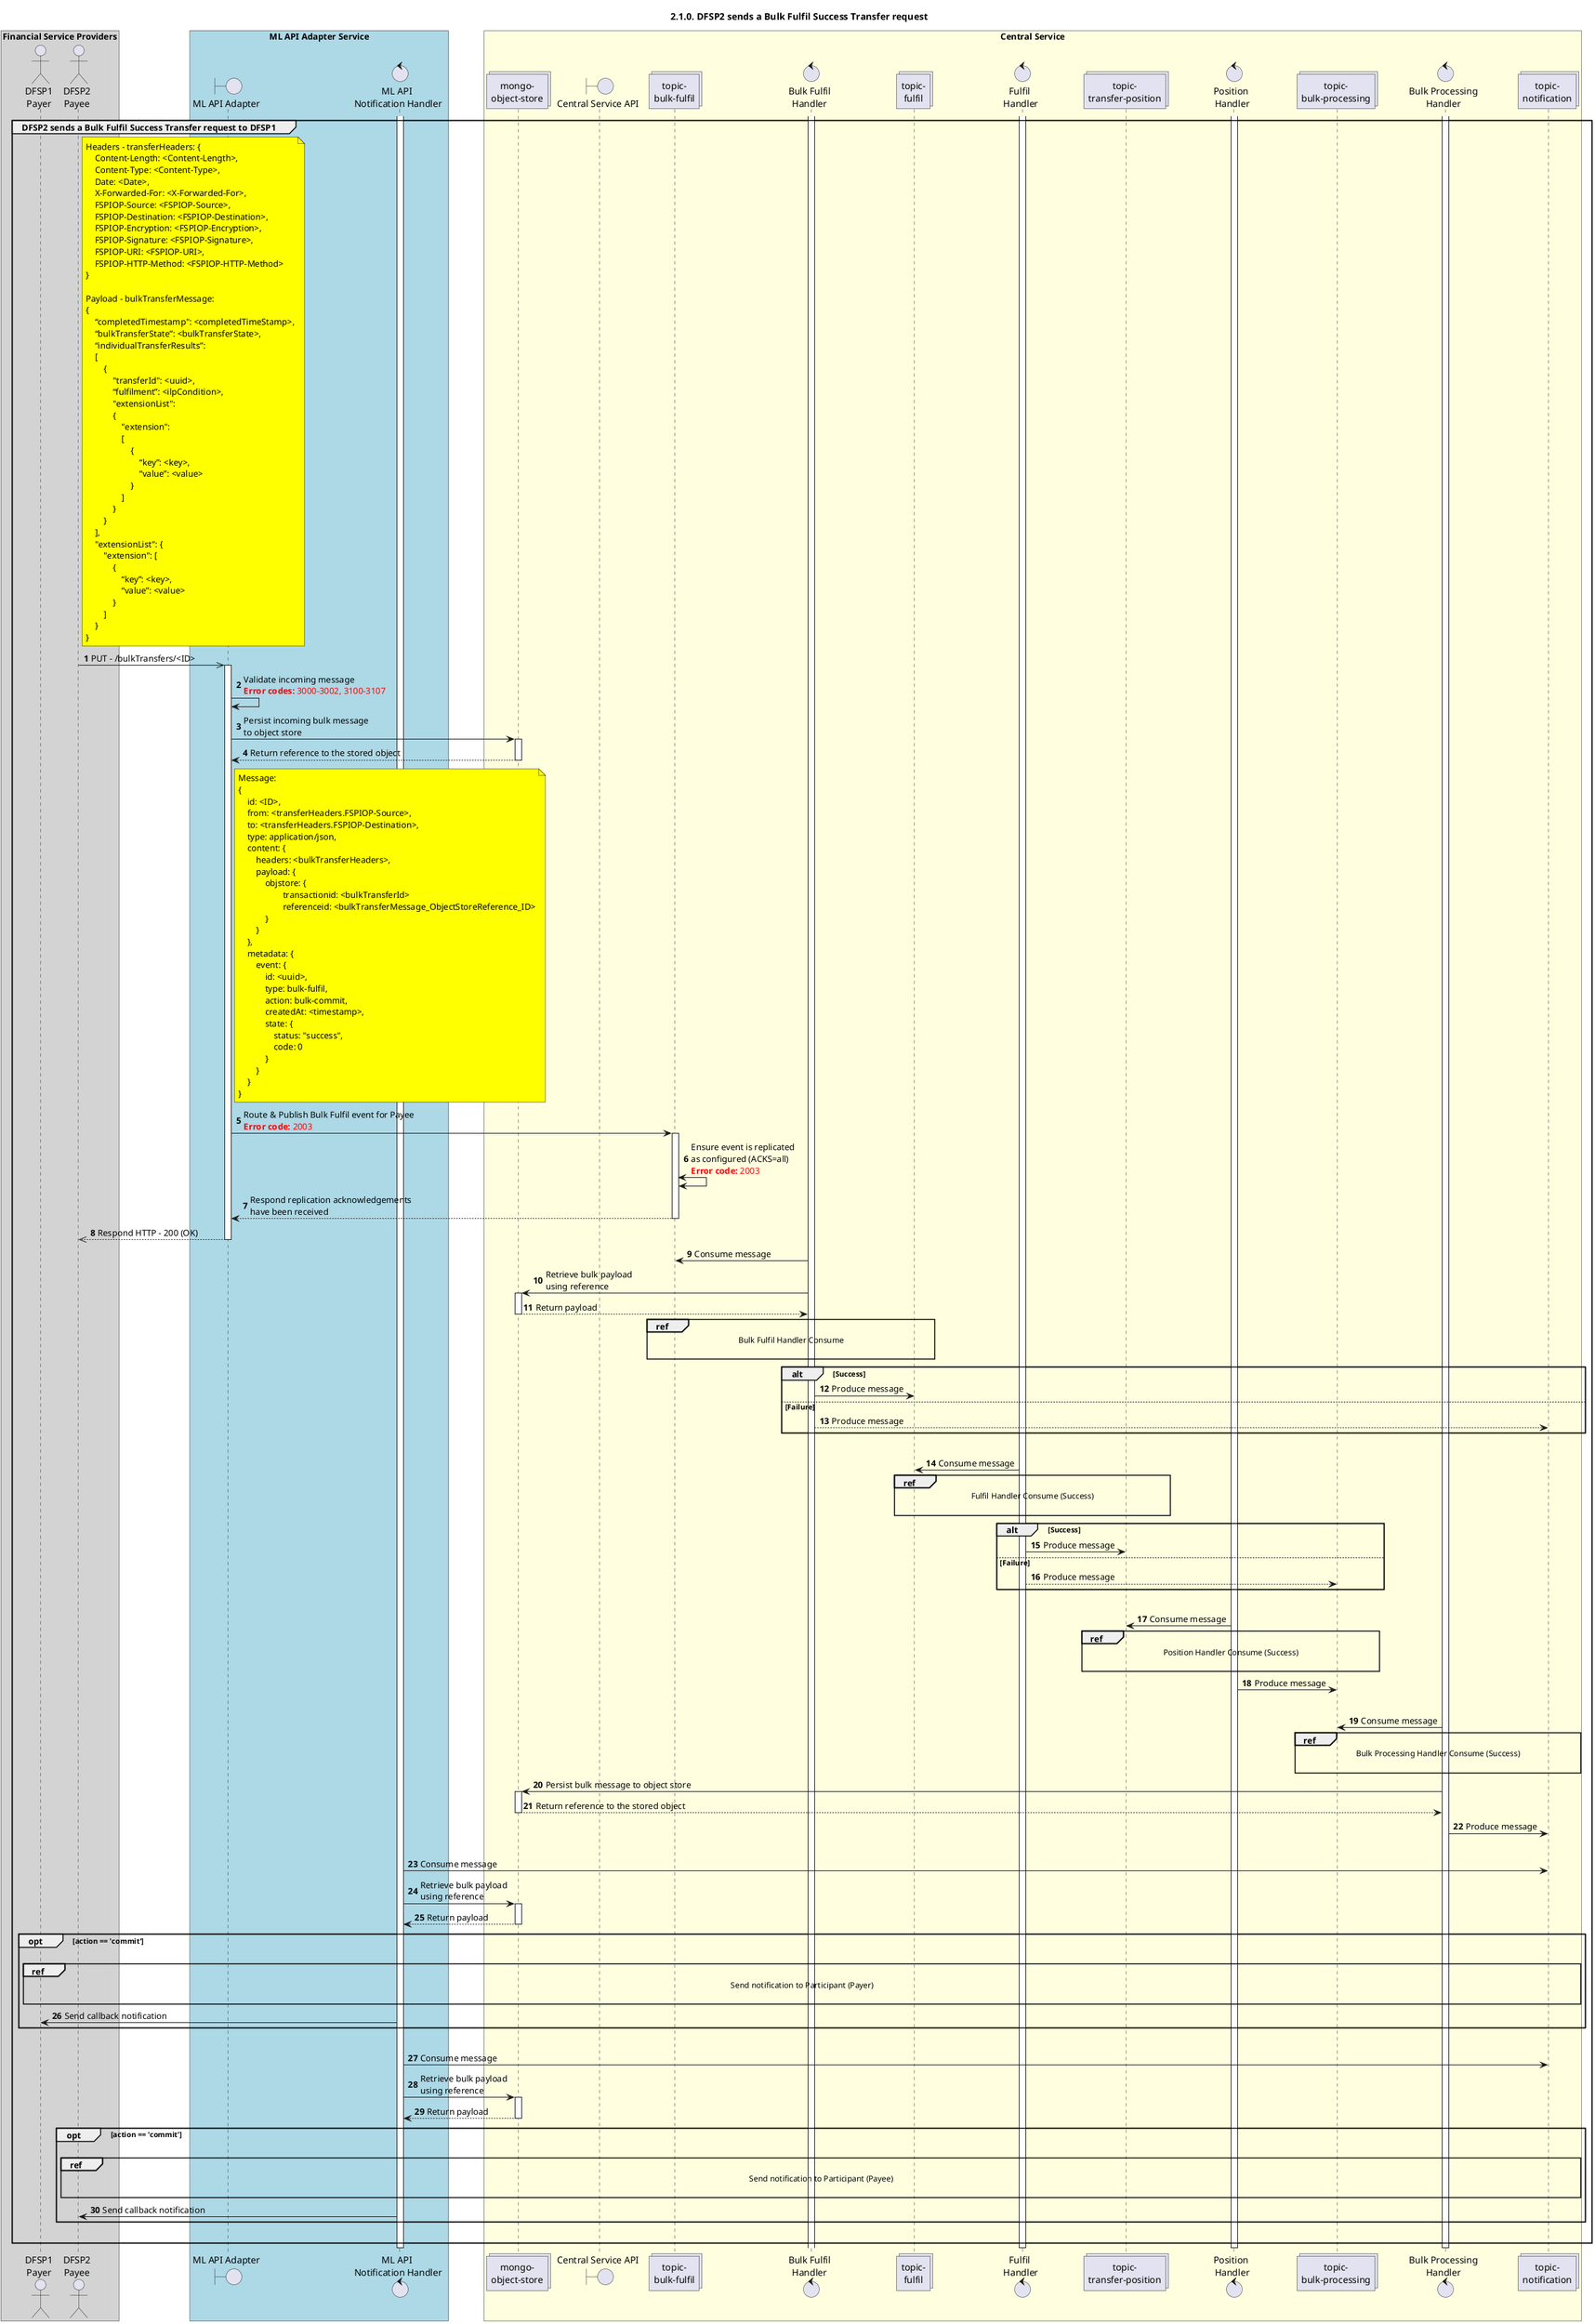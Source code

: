 /'*****
 License
 --------------
 Copyright © 2017 Bill & Melinda Gates Foundation
 The Mojaloop files are made available by the Bill & Melinda Gates Foundation under the Apache License, Version 2.0 (the "License") and you may not use these files except in compliance with the License. You may obtain a copy of the License at
 http://www.apache.org/licenses/LICENSE-2.0
 Unless required by applicable law or agreed to in writing, the Mojaloop files are distributed on an "AS IS" BASIS, WITHOUT WARRANTIES OR CONDITIONS OF ANY KIND, either express or implied. See the License for the specific language governing permissions and limitations under the License.
 Contributors
 --------------
 This is the official list of the Mojaloop project contributors for this file.
 Names of the original copyright holders (individuals or organizations)
 should be listed with a '*' in the first column. People who have
 contributed from an organization can be listed under the organization
 that actually holds the copyright for their contributions (see the
 Gates Foundation organization for an example). Those individuals should have
 their names indented and be marked with a '-'. Email address can be added
 optionally within square brackets <email>.
 * Gates Foundation
 - Name Surname <name.surname@gatesfoundation.com>

 * Georgi Georgiev <georgi.georgiev@modusbox.com>
 --------------
 ******'/

@startuml
' declate title
title 2.1.0. DFSP2 sends a Bulk Fulfil Success Transfer request

autonumber

' Actor Keys:
'   boundary - APIs/Interfaces, etc
'   collections - Kafka Topics
'   control - Kafka Consumers
'   entity - Database Access Objects
'   database - Database Persistance Store

' declare actors
actor "DFSP1\nPayer" as DFSP1
actor "DFSP2\nPayee" as DFSP2
boundary "ML API Adapter" as MLAPI
control "ML API \nNotification Handler" as NOTIFY_HANDLER
collections "mongo-\nobject-store" as OBJECT_STORE
boundary "Central Service API" as CSAPI
collections "topic-\nbulk-fulfil" as TOPIC_BULK_FULFIL
control "Bulk Fulfil\nHandler" as BULK_FULFIL_HANDLER
collections "topic-\nfulfil" as TOPIC_FULFIL
control "Fulfil \nHandler" as FULF_HANDLER
collections "topic-\ntransfer-position" as TOPIC_TRANSFER_POSITION
control "Position \nHandler" as POS_HANDLER
collections "topic-\nbulk-processing" as TOPIC_BULK_PROCESSING
control "Bulk Processing\nHandler" as BULK_PROC_HANDLER
collections "topic-\nnotification" as TOPIC_NOTIFICATIONS

box "Financial Service Providers" #lightGray
	participant DFSP1
	participant DFSP2
end box

box "ML API Adapter Service" #LightBlue
	participant MLAPI
	participant NOTIFY_HANDLER
end box

box "Central Service" #LightYellow
    participant OBJECT_STORE
    participant CSAPI
    participant TOPIC_BULK_FULFIL
    participant BULK_FULFIL_HANDLER
	participant TOPIC_FULFIL
    participant FULF_HANDLER
    participant TOPIC_TRANSFER_POSITION
    participant POS_HANDLER
    participant TOPIC_BULK_PROCESSING
    participant BULK_PROC_HANDLER
    participant TOPIC_NOTIFICATIONS
end box

' start flow
activate NOTIFY_HANDLER
activate BULK_FULFIL_HANDLER
activate FULF_HANDLER
activate POS_HANDLER
activate BULK_PROC_HANDLER
group DFSP2 sends a Bulk Fulfil Success Transfer request to DFSP1
    note right of DFSP2 #yellow
        Headers - transferHeaders: {
            Content-Length: <Content-Length>,
            Content-Type: <Content-Type>,
            Date: <Date>,
            X-Forwarded-For: <X-Forwarded-For>,
            FSPIOP-Source: <FSPIOP-Source>,
            FSPIOP-Destination: <FSPIOP-Destination>,
            FSPIOP-Encryption: <FSPIOP-Encryption>,
            FSPIOP-Signature: <FSPIOP-Signature>,
            FSPIOP-URI: <FSPIOP-URI>,
            FSPIOP-HTTP-Method: <FSPIOP-HTTP-Method>
        }

        Payload - bulkTransferMessage:
        {
            “completedTimestamp": <completedTimeStamp>,
            “bulkTransferState”: <bulkTransferState>,
            “individualTransferResults”: 
            [
                {
                    "transferId": <uuid>, 
                    “fulfilment”: <ilpCondition>,
                    "extensionList":
                    {
                        "extension":
                        [ 
                            { 
                                “key”: <key>, 
                                “value”: <value> 
                            }
                        ]
                    }
                }
            ],
            "extensionList": {
                "extension": [
                    {
                        “key”: <key>, 
                        “value”: <value> 
                    }
                ]
            }
        }
    end note
    DFSP2 ->> MLAPI: PUT - /bulkTransfers/<ID>
    activate MLAPI
    MLAPI -> MLAPI: Validate incoming message\n<color #FF0000><b>Error codes:</b> 3000-3002, 3100-3107</color>
    MLAPI -> OBJECT_STORE: Persist incoming bulk message\nto object store
    activate OBJECT_STORE
    OBJECT_STORE --> MLAPI: Return reference to the stored object
    deactivate OBJECT_STORE
    note right of MLAPI #yellow
        Message:
        {
            id: <ID>,
            from: <transferHeaders.FSPIOP-Source>,
            to: <transferHeaders.FSPIOP-Destination>,
            type: application/json,
            content: {
                headers: <bulkTransferHeaders>,
                payload: {
                    objstore: {
                            transactionid: <bulkTransferId>
                            referenceid: <bulkTransferMessage_ObjectStoreReference_ID>
                    }
                }
            },
            metadata: {
                event: {
                    id: <uuid>,
                    type: bulk-fulfil,
                    action: bulk-commit,
                    createdAt: <timestamp>,
                    state: {
                        status: "success",
                        code: 0
                    }
                }
            }
        }
    end note
    MLAPI -> TOPIC_BULK_FULFIL: Route & Publish Bulk Fulfil event for Payee\n<color #FF0000><b>Error code:</b> 2003</color>
    activate TOPIC_BULK_FULFIL
    TOPIC_BULK_FULFIL <-> TOPIC_BULK_FULFIL: Ensure event is replicated \nas configured (ACKS=all)\n<color #FF0000><b>Error code:</b> 2003</color>
    TOPIC_BULK_FULFIL --> MLAPI: Respond replication acknowledgements \nhave been received
    deactivate TOPIC_BULK_FULFIL
    MLAPI -->> DFSP2: Respond HTTP - 200 (OK)
    deactivate MLAPI
    TOPIC_BULK_FULFIL <- BULK_FULFIL_HANDLER: Consume message
    BULK_FULFIL_HANDLER -> OBJECT_STORE: Retrieve bulk payload\nusing reference
    activate OBJECT_STORE
    OBJECT_STORE --> BULK_FULFIL_HANDLER: Return payload
    deactivate OBJECT_STORE
    ref over TOPIC_BULK_FULFIL, TOPIC_FULFIL: Bulk Fulfil Handler Consume\n
    alt Success
        BULK_FULFIL_HANDLER -> TOPIC_FULFIL: Produce message
    else Failure
        BULK_FULFIL_HANDLER --> TOPIC_NOTIFICATIONS: Produce message
    end
    |||
    TOPIC_FULFIL <- FULF_HANDLER: Consume message
    ref over TOPIC_FULFIL, TOPIC_TRANSFER_POSITION: Fulfil Handler Consume (Success)\n
    alt Success
        FULF_HANDLER -> TOPIC_TRANSFER_POSITION: Produce message
    else Failure
        FULF_HANDLER --> TOPIC_BULK_PROCESSING: Produce message
    end
    |||
    TOPIC_TRANSFER_POSITION <- POS_HANDLER: Consume message
    ref over TOPIC_TRANSFER_POSITION, TOPIC_BULK_PROCESSING: Position Handler Consume (Success)\n
    POS_HANDLER -> TOPIC_BULK_PROCESSING: Produce message
    |||
    TOPIC_BULK_PROCESSING <- BULK_PROC_HANDLER: Consume message
    ref over TOPIC_BULK_PROCESSING, TOPIC_NOTIFICATIONS: Bulk Processing Handler Consume (Success)\n
    BULK_PROC_HANDLER -> OBJECT_STORE: Persist bulk message to object store
    activate OBJECT_STORE
    OBJECT_STORE --> BULK_PROC_HANDLER: Return reference to the stored object
    deactivate OBJECT_STORE
    BULK_PROC_HANDLER -> TOPIC_NOTIFICATIONS: Produce message
    |||
    TOPIC_NOTIFICATIONS <- NOTIFY_HANDLER: Consume message
    NOTIFY_HANDLER -> OBJECT_STORE: Retrieve bulk payload\nusing reference
    activate OBJECT_STORE
    OBJECT_STORE --> NOTIFY_HANDLER: Return payload
    deactivate OBJECT_STORE
    opt action == 'commit'
        |||
        ref over DFSP1, TOPIC_NOTIFICATIONS: Send notification to Participant (Payer)\n
        NOTIFY_HANDLER -> DFSP1: Send callback notification
    end
    |||
    TOPIC_NOTIFICATIONS <- NOTIFY_HANDLER: Consume message
    NOTIFY_HANDLER -> OBJECT_STORE: Retrieve bulk payload\nusing reference
    activate OBJECT_STORE
    OBJECT_STORE --> NOTIFY_HANDLER: Return payload
    deactivate OBJECT_STORE
    opt action == 'commit'
        |||
        ref over DFSP2, TOPIC_NOTIFICATIONS: Send notification to Participant (Payee)\n
        NOTIFY_HANDLER -> DFSP2: Send callback notification
    end
    |||
end
deactivate POS_HANDLER
activate BULK_FULFIL_HANDLER
deactivate FULF_HANDLER
deactivate BULK_PROC_HANDLER
deactivate NOTIFY_HANDLER
@enduml
